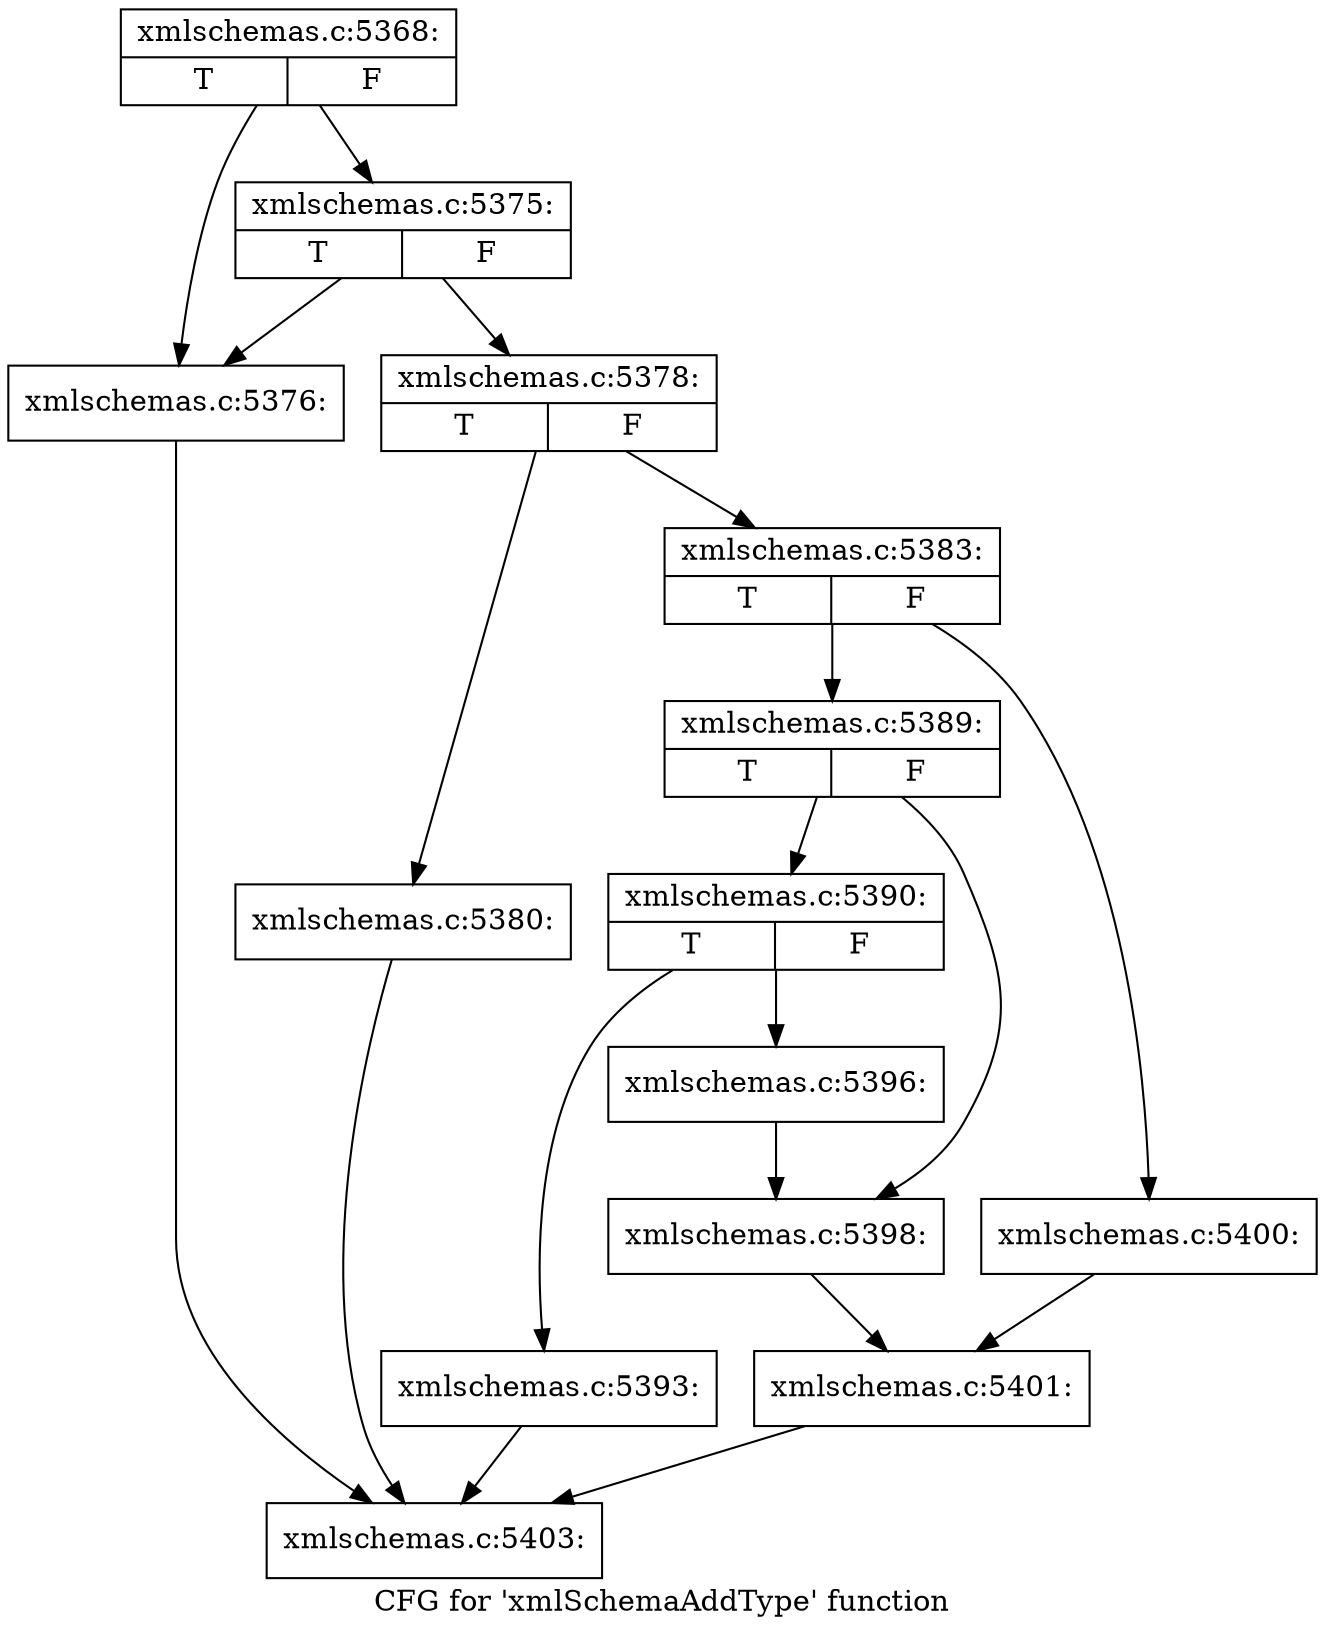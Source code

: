 digraph "CFG for 'xmlSchemaAddType' function" {
	label="CFG for 'xmlSchemaAddType' function";

	Node0x4d89850 [shape=record,label="{xmlschemas.c:5368:|{<s0>T|<s1>F}}"];
	Node0x4d89850 -> Node0x4db3190;
	Node0x4d89850 -> Node0x4db3230;
	Node0x4db3230 [shape=record,label="{xmlschemas.c:5375:|{<s0>T|<s1>F}}"];
	Node0x4db3230 -> Node0x4db3190;
	Node0x4db3230 -> Node0x4db31e0;
	Node0x4db3190 [shape=record,label="{xmlschemas.c:5376:}"];
	Node0x4db3190 -> Node0x4d89d70;
	Node0x4db31e0 [shape=record,label="{xmlschemas.c:5378:|{<s0>T|<s1>F}}"];
	Node0x4db31e0 -> Node0x4db3bf0;
	Node0x4db31e0 -> Node0x4db3c40;
	Node0x4db3bf0 [shape=record,label="{xmlschemas.c:5380:}"];
	Node0x4db3bf0 -> Node0x4d89d70;
	Node0x4db3c40 [shape=record,label="{xmlschemas.c:5383:|{<s0>T|<s1>F}}"];
	Node0x4db3c40 -> Node0x4db51e0;
	Node0x4db3c40 -> Node0x4db5280;
	Node0x4db51e0 [shape=record,label="{xmlschemas.c:5389:|{<s0>T|<s1>F}}"];
	Node0x4db51e0 -> Node0x4db5580;
	Node0x4db51e0 -> Node0x4db55d0;
	Node0x4db5580 [shape=record,label="{xmlschemas.c:5390:|{<s0>T|<s1>F}}"];
	Node0x4db5580 -> Node0x4db62f0;
	Node0x4db5580 -> Node0x4db6620;
	Node0x4db62f0 [shape=record,label="{xmlschemas.c:5393:}"];
	Node0x4db62f0 -> Node0x4d89d70;
	Node0x4db6620 [shape=record,label="{xmlschemas.c:5396:}"];
	Node0x4db6620 -> Node0x4db55d0;
	Node0x4db55d0 [shape=record,label="{xmlschemas.c:5398:}"];
	Node0x4db55d0 -> Node0x4db5230;
	Node0x4db5280 [shape=record,label="{xmlschemas.c:5400:}"];
	Node0x4db5280 -> Node0x4db5230;
	Node0x4db5230 [shape=record,label="{xmlschemas.c:5401:}"];
	Node0x4db5230 -> Node0x4d89d70;
	Node0x4d89d70 [shape=record,label="{xmlschemas.c:5403:}"];
}
